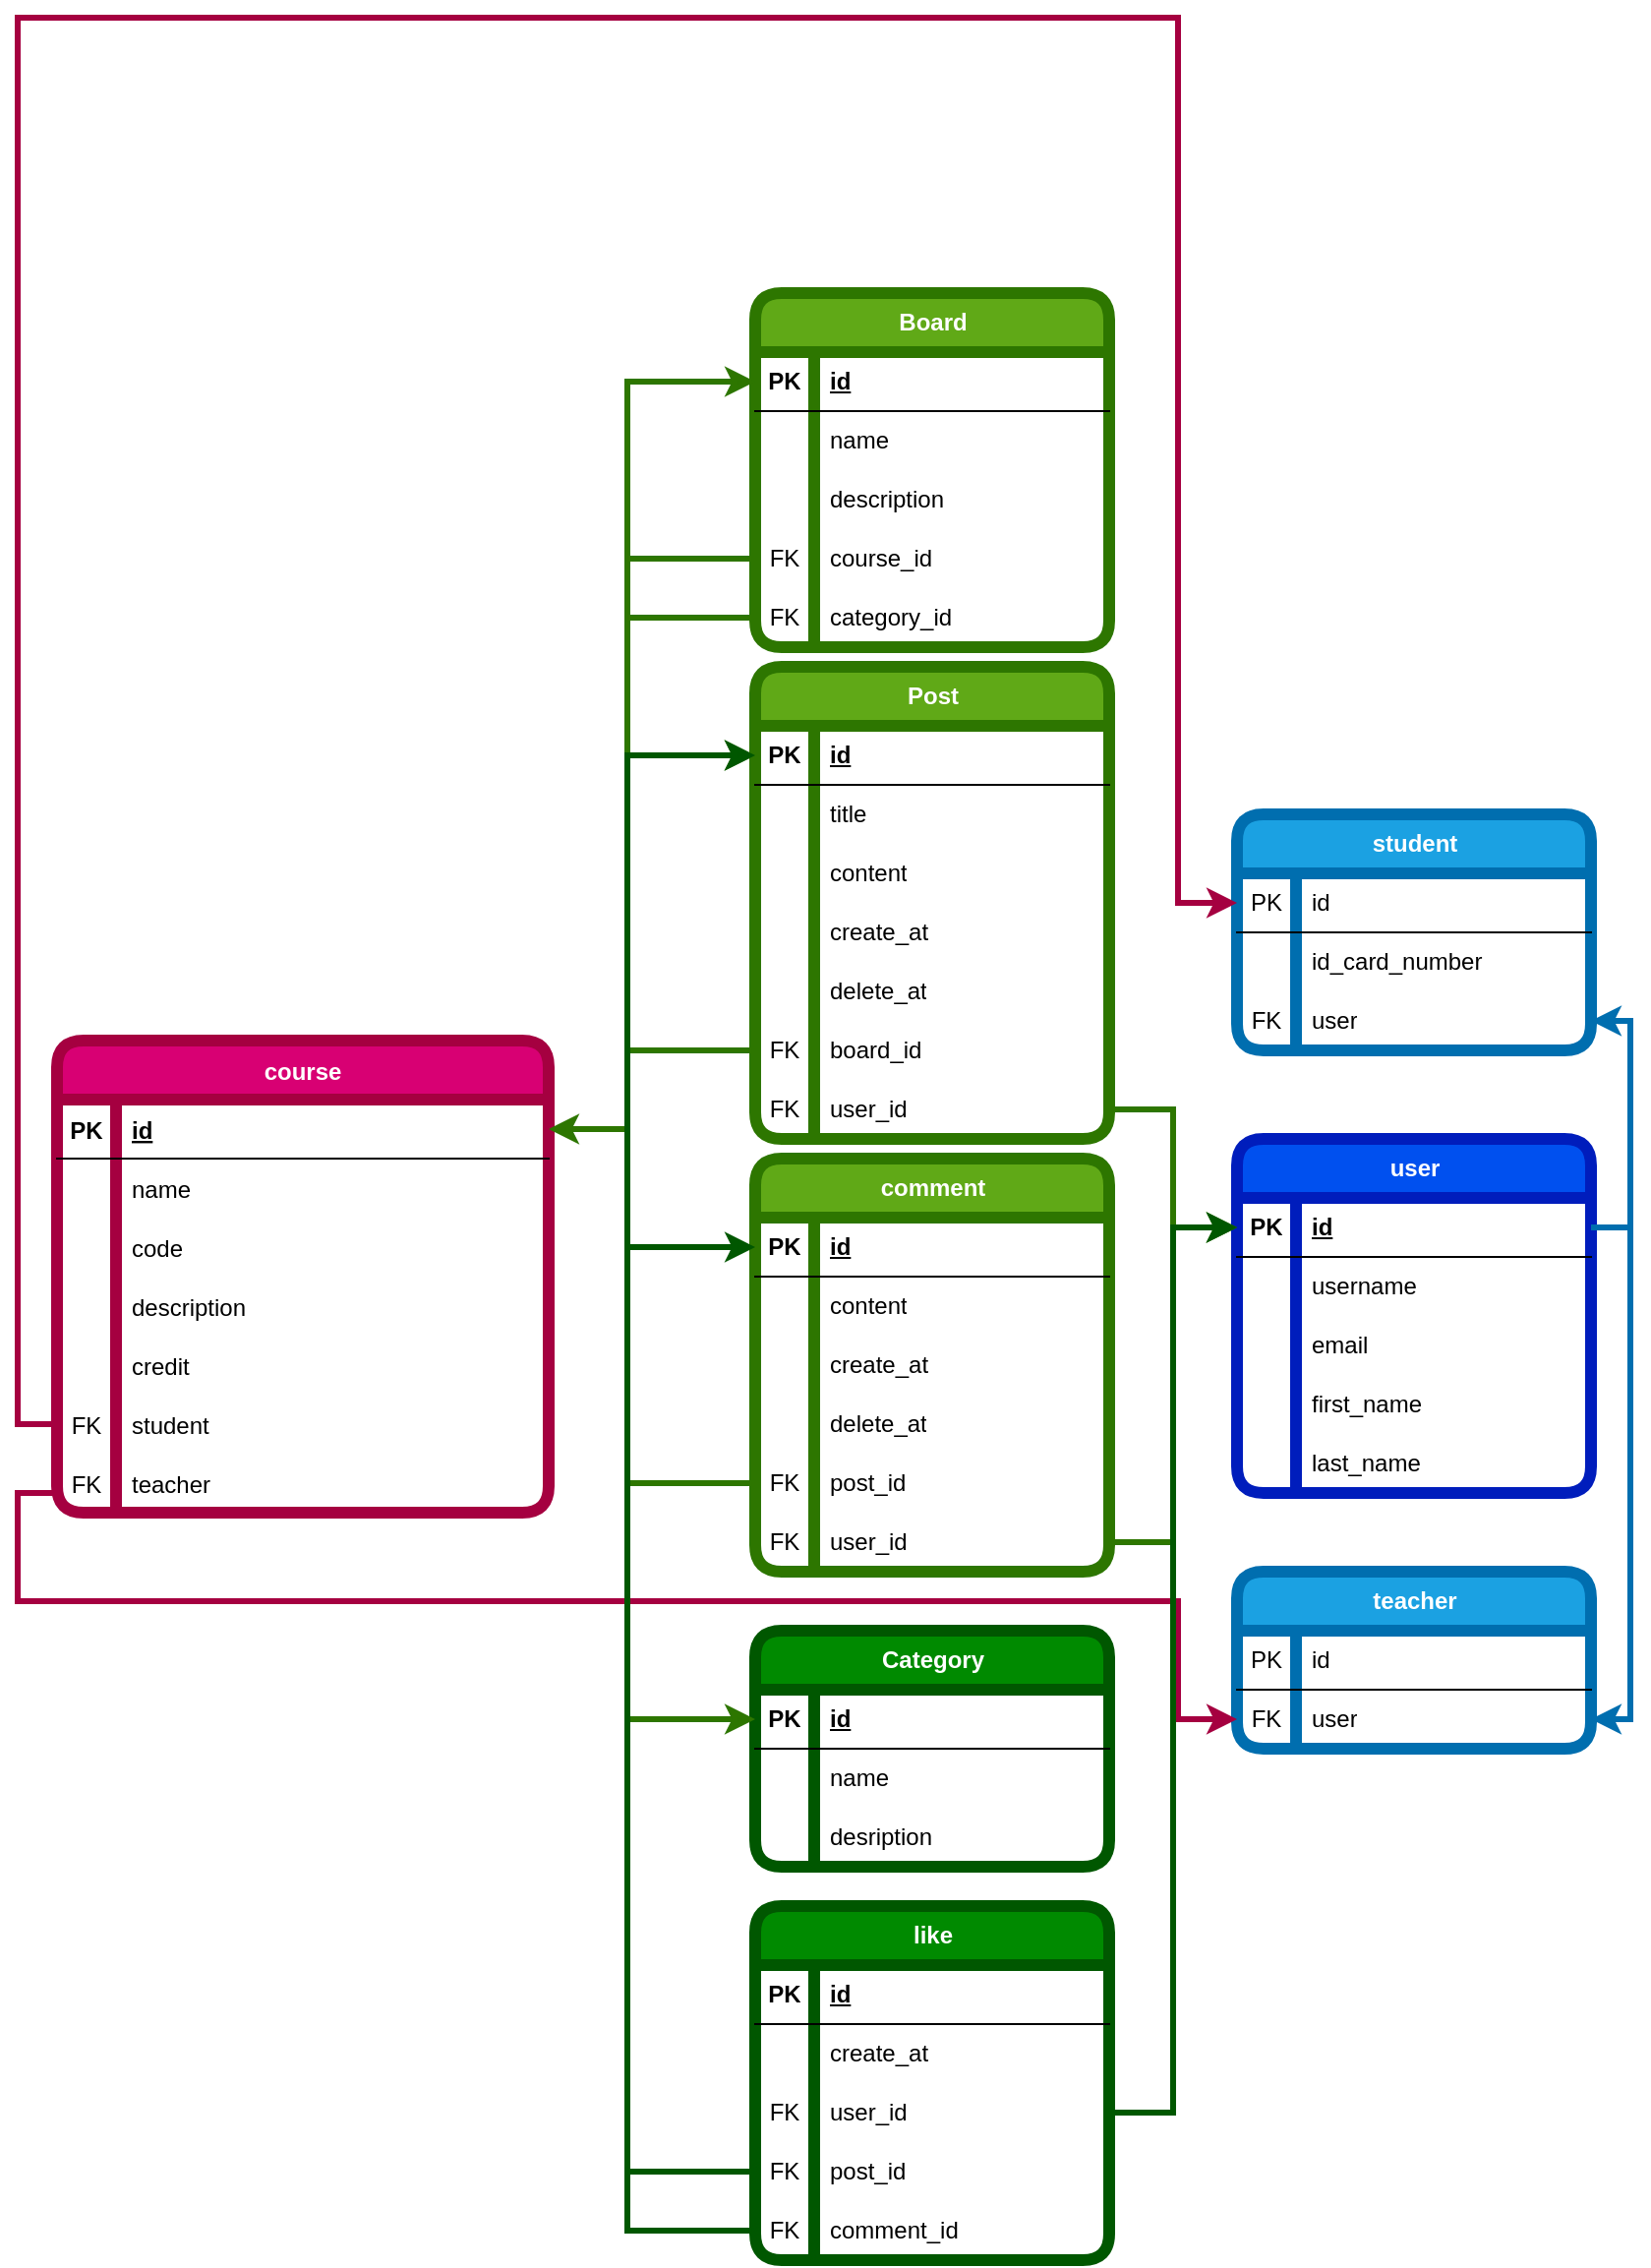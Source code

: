 <mxfile version="24.7.17">
  <diagram id="R2lEEEUBdFMjLlhIrx00" name="Page-1">
    <mxGraphModel dx="1418" dy="764" grid="1" gridSize="10" guides="1" tooltips="1" connect="1" arrows="1" fold="1" page="1" pageScale="1" pageWidth="1440" pageHeight="2560" math="0" shadow="0" extFonts="Permanent Marker^https://fonts.googleapis.com/css?family=Permanent+Marker">
      <root>
        <mxCell id="0" />
        <mxCell id="1" parent="0" />
        <mxCell id="C-vyLk0tnHw3VtMMgP7b-2" value="course" style="shape=table;startSize=30;container=1;collapsible=1;childLayout=tableLayout;fixedRows=1;rowLines=0;fontStyle=1;align=center;resizeLast=1;movable=1;resizable=1;rotatable=1;deletable=1;editable=1;locked=0;connectable=1;fillColor=#d80073;fontColor=#ffffff;strokeColor=#A50040;strokeWidth=6;rounded=1;" parent="1" vertex="1">
          <mxGeometry x="70" y="570" width="250" height="240" as="geometry" />
        </mxCell>
        <mxCell id="C-vyLk0tnHw3VtMMgP7b-3" value="" style="shape=partialRectangle;collapsible=0;dropTarget=0;pointerEvents=0;fillColor=none;points=[[0,0.5],[1,0.5]];portConstraint=eastwest;top=0;left=0;right=0;bottom=1;movable=1;resizable=1;rotatable=1;deletable=1;editable=1;locked=0;connectable=1;" parent="C-vyLk0tnHw3VtMMgP7b-2" vertex="1">
          <mxGeometry y="30" width="250" height="30" as="geometry" />
        </mxCell>
        <mxCell id="C-vyLk0tnHw3VtMMgP7b-4" value="PK" style="shape=partialRectangle;overflow=hidden;connectable=1;fillColor=none;top=0;left=0;bottom=0;right=0;fontStyle=1;movable=1;resizable=1;rotatable=1;deletable=1;editable=1;locked=0;" parent="C-vyLk0tnHw3VtMMgP7b-3" vertex="1">
          <mxGeometry width="30" height="30" as="geometry">
            <mxRectangle width="30" height="30" as="alternateBounds" />
          </mxGeometry>
        </mxCell>
        <mxCell id="C-vyLk0tnHw3VtMMgP7b-5" value="id" style="shape=partialRectangle;overflow=hidden;connectable=1;fillColor=none;top=0;left=0;bottom=0;right=0;align=left;spacingLeft=6;fontStyle=5;movable=1;resizable=1;rotatable=1;deletable=1;editable=1;locked=0;" parent="C-vyLk0tnHw3VtMMgP7b-3" vertex="1">
          <mxGeometry x="30" width="220" height="30" as="geometry">
            <mxRectangle width="220" height="30" as="alternateBounds" />
          </mxGeometry>
        </mxCell>
        <mxCell id="C-vyLk0tnHw3VtMMgP7b-6" value="" style="shape=partialRectangle;collapsible=0;dropTarget=0;pointerEvents=0;fillColor=none;points=[[0,0.5],[1,0.5]];portConstraint=eastwest;top=0;left=0;right=0;bottom=0;movable=1;resizable=1;rotatable=1;deletable=1;editable=1;locked=0;connectable=1;" parent="C-vyLk0tnHw3VtMMgP7b-2" vertex="1">
          <mxGeometry y="60" width="250" height="30" as="geometry" />
        </mxCell>
        <mxCell id="C-vyLk0tnHw3VtMMgP7b-7" value="" style="shape=partialRectangle;overflow=hidden;connectable=1;fillColor=none;top=0;left=0;bottom=0;right=0;movable=1;resizable=1;rotatable=1;deletable=1;editable=1;locked=0;" parent="C-vyLk0tnHw3VtMMgP7b-6" vertex="1">
          <mxGeometry width="30" height="30" as="geometry">
            <mxRectangle width="30" height="30" as="alternateBounds" />
          </mxGeometry>
        </mxCell>
        <mxCell id="C-vyLk0tnHw3VtMMgP7b-8" value="name" style="shape=partialRectangle;overflow=hidden;connectable=1;fillColor=none;top=0;left=0;bottom=0;right=0;align=left;spacingLeft=6;movable=1;resizable=1;rotatable=1;deletable=1;editable=1;locked=0;" parent="C-vyLk0tnHw3VtMMgP7b-6" vertex="1">
          <mxGeometry x="30" width="220" height="30" as="geometry">
            <mxRectangle width="220" height="30" as="alternateBounds" />
          </mxGeometry>
        </mxCell>
        <mxCell id="XabPMKmLrBPPwtLqnY3n-2" style="shape=partialRectangle;collapsible=0;dropTarget=0;pointerEvents=0;fillColor=none;points=[[0,0.5],[1,0.5]];portConstraint=eastwest;top=0;left=0;right=0;bottom=0;movable=1;resizable=1;rotatable=1;deletable=1;editable=1;locked=0;connectable=1;" parent="C-vyLk0tnHw3VtMMgP7b-2" vertex="1">
          <mxGeometry y="90" width="250" height="30" as="geometry" />
        </mxCell>
        <mxCell id="XabPMKmLrBPPwtLqnY3n-3" style="shape=partialRectangle;overflow=hidden;connectable=1;fillColor=none;top=0;left=0;bottom=0;right=0;movable=1;resizable=1;rotatable=1;deletable=1;editable=1;locked=0;" parent="XabPMKmLrBPPwtLqnY3n-2" vertex="1">
          <mxGeometry width="30" height="30" as="geometry">
            <mxRectangle width="30" height="30" as="alternateBounds" />
          </mxGeometry>
        </mxCell>
        <mxCell id="XabPMKmLrBPPwtLqnY3n-4" value="code" style="shape=partialRectangle;overflow=hidden;connectable=1;fillColor=none;top=0;left=0;bottom=0;right=0;align=left;spacingLeft=6;movable=1;resizable=1;rotatable=1;deletable=1;editable=1;locked=0;" parent="XabPMKmLrBPPwtLqnY3n-2" vertex="1">
          <mxGeometry x="30" width="220" height="30" as="geometry">
            <mxRectangle width="220" height="30" as="alternateBounds" />
          </mxGeometry>
        </mxCell>
        <mxCell id="1ror77WjHnAh3wAEYINK-1" style="shape=partialRectangle;collapsible=0;dropTarget=0;pointerEvents=0;fillColor=none;points=[[0,0.5],[1,0.5]];portConstraint=eastwest;top=0;left=0;right=0;bottom=0;movable=1;resizable=1;rotatable=1;deletable=1;editable=1;locked=0;connectable=1;" parent="C-vyLk0tnHw3VtMMgP7b-2" vertex="1">
          <mxGeometry y="120" width="250" height="30" as="geometry" />
        </mxCell>
        <mxCell id="1ror77WjHnAh3wAEYINK-2" style="shape=partialRectangle;overflow=hidden;connectable=1;fillColor=none;top=0;left=0;bottom=0;right=0;movable=1;resizable=1;rotatable=1;deletable=1;editable=1;locked=0;" parent="1ror77WjHnAh3wAEYINK-1" vertex="1">
          <mxGeometry width="30" height="30" as="geometry">
            <mxRectangle width="30" height="30" as="alternateBounds" />
          </mxGeometry>
        </mxCell>
        <mxCell id="1ror77WjHnAh3wAEYINK-3" value="description" style="shape=partialRectangle;overflow=hidden;connectable=1;fillColor=none;top=0;left=0;bottom=0;right=0;align=left;spacingLeft=6;movable=1;resizable=1;rotatable=1;deletable=1;editable=1;locked=0;" parent="1ror77WjHnAh3wAEYINK-1" vertex="1">
          <mxGeometry x="30" width="220" height="30" as="geometry">
            <mxRectangle width="220" height="30" as="alternateBounds" />
          </mxGeometry>
        </mxCell>
        <mxCell id="1ror77WjHnAh3wAEYINK-7" style="shape=partialRectangle;collapsible=0;dropTarget=0;pointerEvents=0;fillColor=none;points=[[0,0.5],[1,0.5]];portConstraint=eastwest;top=0;left=0;right=0;bottom=0;movable=1;resizable=1;rotatable=1;deletable=1;editable=1;locked=0;connectable=1;" parent="C-vyLk0tnHw3VtMMgP7b-2" vertex="1">
          <mxGeometry y="150" width="250" height="30" as="geometry" />
        </mxCell>
        <mxCell id="1ror77WjHnAh3wAEYINK-8" style="shape=partialRectangle;overflow=hidden;connectable=1;fillColor=none;top=0;left=0;bottom=0;right=0;movable=1;resizable=1;rotatable=1;deletable=1;editable=1;locked=0;" parent="1ror77WjHnAh3wAEYINK-7" vertex="1">
          <mxGeometry width="30" height="30" as="geometry">
            <mxRectangle width="30" height="30" as="alternateBounds" />
          </mxGeometry>
        </mxCell>
        <mxCell id="1ror77WjHnAh3wAEYINK-9" value="credit" style="shape=partialRectangle;overflow=hidden;connectable=1;fillColor=none;top=0;left=0;bottom=0;right=0;align=left;spacingLeft=6;movable=1;resizable=1;rotatable=1;deletable=1;editable=1;locked=0;" parent="1ror77WjHnAh3wAEYINK-7" vertex="1">
          <mxGeometry x="30" width="220" height="30" as="geometry">
            <mxRectangle width="220" height="30" as="alternateBounds" />
          </mxGeometry>
        </mxCell>
        <mxCell id="XabPMKmLrBPPwtLqnY3n-5" style="shape=partialRectangle;collapsible=0;dropTarget=0;pointerEvents=0;fillColor=none;points=[[0,0.5],[1,0.5]];portConstraint=eastwest;top=0;left=0;right=0;bottom=0;movable=1;resizable=1;rotatable=1;deletable=1;editable=1;locked=0;connectable=1;" parent="C-vyLk0tnHw3VtMMgP7b-2" vertex="1">
          <mxGeometry y="180" width="250" height="30" as="geometry" />
        </mxCell>
        <mxCell id="XabPMKmLrBPPwtLqnY3n-6" value="FK" style="shape=partialRectangle;overflow=hidden;connectable=1;fillColor=none;top=0;left=0;bottom=0;right=0;movable=1;resizable=1;rotatable=1;deletable=1;editable=1;locked=0;" parent="XabPMKmLrBPPwtLqnY3n-5" vertex="1">
          <mxGeometry width="30" height="30" as="geometry">
            <mxRectangle width="30" height="30" as="alternateBounds" />
          </mxGeometry>
        </mxCell>
        <mxCell id="XabPMKmLrBPPwtLqnY3n-7" value="student" style="shape=partialRectangle;overflow=hidden;connectable=1;fillColor=none;top=0;left=0;bottom=0;right=0;align=left;spacingLeft=6;movable=1;resizable=1;rotatable=1;deletable=1;editable=1;locked=0;" parent="XabPMKmLrBPPwtLqnY3n-5" vertex="1">
          <mxGeometry x="30" width="220" height="30" as="geometry">
            <mxRectangle width="220" height="30" as="alternateBounds" />
          </mxGeometry>
        </mxCell>
        <mxCell id="C-vyLk0tnHw3VtMMgP7b-9" value="" style="shape=partialRectangle;collapsible=0;dropTarget=0;pointerEvents=0;fillColor=none;points=[[0,0.5],[1,0.5]];portConstraint=eastwest;top=0;left=0;right=0;bottom=0;movable=1;resizable=1;rotatable=1;deletable=1;editable=1;locked=0;connectable=1;" parent="C-vyLk0tnHw3VtMMgP7b-2" vertex="1">
          <mxGeometry y="210" width="250" height="30" as="geometry" />
        </mxCell>
        <mxCell id="C-vyLk0tnHw3VtMMgP7b-10" value="FK" style="shape=partialRectangle;overflow=hidden;connectable=1;fillColor=none;top=0;left=0;bottom=0;right=0;movable=1;resizable=1;rotatable=1;deletable=1;editable=1;locked=0;" parent="C-vyLk0tnHw3VtMMgP7b-9" vertex="1">
          <mxGeometry width="30" height="30" as="geometry">
            <mxRectangle width="30" height="30" as="alternateBounds" />
          </mxGeometry>
        </mxCell>
        <mxCell id="C-vyLk0tnHw3VtMMgP7b-11" value="teacher" style="shape=partialRectangle;overflow=hidden;connectable=1;fillColor=none;top=0;left=0;bottom=0;right=0;align=left;spacingLeft=6;movable=1;resizable=1;rotatable=1;deletable=1;editable=1;locked=0;" parent="C-vyLk0tnHw3VtMMgP7b-9" vertex="1">
          <mxGeometry x="30" width="220" height="30" as="geometry">
            <mxRectangle width="220" height="30" as="alternateBounds" />
          </mxGeometry>
        </mxCell>
        <mxCell id="1ror77WjHnAh3wAEYINK-54" value="Post" style="shape=table;startSize=30;container=1;collapsible=1;childLayout=tableLayout;fixedRows=1;rowLines=0;fontStyle=1;align=center;resizeLast=1;html=1;fillColor=#60a917;fontColor=#ffffff;strokeColor=#2D7600;strokeWidth=6;rounded=1;" parent="1" vertex="1">
          <mxGeometry x="425" y="380" width="180" height="240" as="geometry">
            <mxRectangle x="430" y="380" width="70" height="30" as="alternateBounds" />
          </mxGeometry>
        </mxCell>
        <mxCell id="1ror77WjHnAh3wAEYINK-55" value="" style="shape=tableRow;horizontal=0;startSize=0;swimlaneHead=0;swimlaneBody=0;fillColor=none;collapsible=0;dropTarget=0;points=[[0,0.5],[1,0.5]];portConstraint=eastwest;top=0;left=0;right=0;bottom=1;" parent="1ror77WjHnAh3wAEYINK-54" vertex="1">
          <mxGeometry y="30" width="180" height="30" as="geometry" />
        </mxCell>
        <mxCell id="1ror77WjHnAh3wAEYINK-56" value="PK" style="shape=partialRectangle;connectable=0;fillColor=none;top=0;left=0;bottom=0;right=0;fontStyle=1;overflow=hidden;whiteSpace=wrap;html=1;" parent="1ror77WjHnAh3wAEYINK-55" vertex="1">
          <mxGeometry width="30" height="30" as="geometry">
            <mxRectangle width="30" height="30" as="alternateBounds" />
          </mxGeometry>
        </mxCell>
        <mxCell id="1ror77WjHnAh3wAEYINK-57" value="id" style="shape=partialRectangle;connectable=0;fillColor=none;top=0;left=0;bottom=0;right=0;align=left;spacingLeft=6;fontStyle=5;overflow=hidden;whiteSpace=wrap;html=1;" parent="1ror77WjHnAh3wAEYINK-55" vertex="1">
          <mxGeometry x="30" width="150" height="30" as="geometry">
            <mxRectangle width="150" height="30" as="alternateBounds" />
          </mxGeometry>
        </mxCell>
        <mxCell id="1ror77WjHnAh3wAEYINK-61" value="" style="shape=tableRow;horizontal=0;startSize=0;swimlaneHead=0;swimlaneBody=0;fillColor=none;collapsible=0;dropTarget=0;points=[[0,0.5],[1,0.5]];portConstraint=eastwest;top=0;left=0;right=0;bottom=0;" parent="1ror77WjHnAh3wAEYINK-54" vertex="1">
          <mxGeometry y="60" width="180" height="30" as="geometry" />
        </mxCell>
        <mxCell id="1ror77WjHnAh3wAEYINK-62" value="" style="shape=partialRectangle;connectable=0;fillColor=none;top=0;left=0;bottom=0;right=0;editable=1;overflow=hidden;whiteSpace=wrap;html=1;" parent="1ror77WjHnAh3wAEYINK-61" vertex="1">
          <mxGeometry width="30" height="30" as="geometry">
            <mxRectangle width="30" height="30" as="alternateBounds" />
          </mxGeometry>
        </mxCell>
        <mxCell id="1ror77WjHnAh3wAEYINK-63" value="title" style="shape=partialRectangle;connectable=0;fillColor=none;top=0;left=0;bottom=0;right=0;align=left;spacingLeft=6;overflow=hidden;whiteSpace=wrap;html=1;" parent="1ror77WjHnAh3wAEYINK-61" vertex="1">
          <mxGeometry x="30" width="150" height="30" as="geometry">
            <mxRectangle width="150" height="30" as="alternateBounds" />
          </mxGeometry>
        </mxCell>
        <mxCell id="1ror77WjHnAh3wAEYINK-64" value="" style="shape=tableRow;horizontal=0;startSize=0;swimlaneHead=0;swimlaneBody=0;fillColor=none;collapsible=0;dropTarget=0;points=[[0,0.5],[1,0.5]];portConstraint=eastwest;top=0;left=0;right=0;bottom=0;" parent="1ror77WjHnAh3wAEYINK-54" vertex="1">
          <mxGeometry y="90" width="180" height="30" as="geometry" />
        </mxCell>
        <mxCell id="1ror77WjHnAh3wAEYINK-65" value="" style="shape=partialRectangle;connectable=0;fillColor=none;top=0;left=0;bottom=0;right=0;editable=1;overflow=hidden;whiteSpace=wrap;html=1;" parent="1ror77WjHnAh3wAEYINK-64" vertex="1">
          <mxGeometry width="30" height="30" as="geometry">
            <mxRectangle width="30" height="30" as="alternateBounds" />
          </mxGeometry>
        </mxCell>
        <mxCell id="1ror77WjHnAh3wAEYINK-66" value="content" style="shape=partialRectangle;connectable=0;fillColor=none;top=0;left=0;bottom=0;right=0;align=left;spacingLeft=6;overflow=hidden;whiteSpace=wrap;html=1;" parent="1ror77WjHnAh3wAEYINK-64" vertex="1">
          <mxGeometry x="30" width="150" height="30" as="geometry">
            <mxRectangle width="150" height="30" as="alternateBounds" />
          </mxGeometry>
        </mxCell>
        <mxCell id="1ror77WjHnAh3wAEYINK-70" style="shape=tableRow;horizontal=0;startSize=0;swimlaneHead=0;swimlaneBody=0;fillColor=none;collapsible=0;dropTarget=0;points=[[0,0.5],[1,0.5]];portConstraint=eastwest;top=0;left=0;right=0;bottom=0;" parent="1ror77WjHnAh3wAEYINK-54" vertex="1">
          <mxGeometry y="120" width="180" height="30" as="geometry" />
        </mxCell>
        <mxCell id="1ror77WjHnAh3wAEYINK-71" style="shape=partialRectangle;connectable=0;fillColor=none;top=0;left=0;bottom=0;right=0;editable=1;overflow=hidden;whiteSpace=wrap;html=1;" parent="1ror77WjHnAh3wAEYINK-70" vertex="1">
          <mxGeometry width="30" height="30" as="geometry">
            <mxRectangle width="30" height="30" as="alternateBounds" />
          </mxGeometry>
        </mxCell>
        <mxCell id="1ror77WjHnAh3wAEYINK-72" value="create_at" style="shape=partialRectangle;connectable=0;fillColor=none;top=0;left=0;bottom=0;right=0;align=left;spacingLeft=6;overflow=hidden;whiteSpace=wrap;html=1;" parent="1ror77WjHnAh3wAEYINK-70" vertex="1">
          <mxGeometry x="30" width="150" height="30" as="geometry">
            <mxRectangle width="150" height="30" as="alternateBounds" />
          </mxGeometry>
        </mxCell>
        <mxCell id="1ror77WjHnAh3wAEYINK-73" style="shape=tableRow;horizontal=0;startSize=0;swimlaneHead=0;swimlaneBody=0;fillColor=none;collapsible=0;dropTarget=0;points=[[0,0.5],[1,0.5]];portConstraint=eastwest;top=0;left=0;right=0;bottom=0;" parent="1ror77WjHnAh3wAEYINK-54" vertex="1">
          <mxGeometry y="150" width="180" height="30" as="geometry" />
        </mxCell>
        <mxCell id="1ror77WjHnAh3wAEYINK-74" style="shape=partialRectangle;connectable=0;fillColor=none;top=0;left=0;bottom=0;right=0;editable=1;overflow=hidden;whiteSpace=wrap;html=1;" parent="1ror77WjHnAh3wAEYINK-73" vertex="1">
          <mxGeometry width="30" height="30" as="geometry">
            <mxRectangle width="30" height="30" as="alternateBounds" />
          </mxGeometry>
        </mxCell>
        <mxCell id="1ror77WjHnAh3wAEYINK-75" value="delete_at" style="shape=partialRectangle;connectable=0;fillColor=none;top=0;left=0;bottom=0;right=0;align=left;spacingLeft=6;overflow=hidden;whiteSpace=wrap;html=1;" parent="1ror77WjHnAh3wAEYINK-73" vertex="1">
          <mxGeometry x="30" width="150" height="30" as="geometry">
            <mxRectangle width="150" height="30" as="alternateBounds" />
          </mxGeometry>
        </mxCell>
        <mxCell id="ZHYrtgTxJi9ZZIaBH9JI-10" style="shape=tableRow;horizontal=0;startSize=0;swimlaneHead=0;swimlaneBody=0;fillColor=none;collapsible=0;dropTarget=0;points=[[0,0.5],[1,0.5]];portConstraint=eastwest;top=0;left=0;right=0;bottom=0;" parent="1ror77WjHnAh3wAEYINK-54" vertex="1">
          <mxGeometry y="180" width="180" height="30" as="geometry" />
        </mxCell>
        <mxCell id="ZHYrtgTxJi9ZZIaBH9JI-11" value="FK" style="shape=partialRectangle;connectable=0;fillColor=none;top=0;left=0;bottom=0;right=0;editable=1;overflow=hidden;whiteSpace=wrap;html=1;" parent="ZHYrtgTxJi9ZZIaBH9JI-10" vertex="1">
          <mxGeometry width="30" height="30" as="geometry">
            <mxRectangle width="30" height="30" as="alternateBounds" />
          </mxGeometry>
        </mxCell>
        <mxCell id="ZHYrtgTxJi9ZZIaBH9JI-12" value="board_id" style="shape=partialRectangle;connectable=0;fillColor=none;top=0;left=0;bottom=0;right=0;align=left;spacingLeft=6;overflow=hidden;whiteSpace=wrap;html=1;" parent="ZHYrtgTxJi9ZZIaBH9JI-10" vertex="1">
          <mxGeometry x="30" width="150" height="30" as="geometry">
            <mxRectangle width="150" height="30" as="alternateBounds" />
          </mxGeometry>
        </mxCell>
        <mxCell id="1ror77WjHnAh3wAEYINK-58" value="" style="shape=tableRow;horizontal=0;startSize=0;swimlaneHead=0;swimlaneBody=0;fillColor=none;collapsible=0;dropTarget=0;points=[[0,0.5],[1,0.5]];portConstraint=eastwest;top=0;left=0;right=0;bottom=0;" parent="1ror77WjHnAh3wAEYINK-54" vertex="1">
          <mxGeometry y="210" width="180" height="30" as="geometry" />
        </mxCell>
        <mxCell id="1ror77WjHnAh3wAEYINK-59" value="FK" style="shape=partialRectangle;connectable=0;fillColor=none;top=0;left=0;bottom=0;right=0;editable=1;overflow=hidden;whiteSpace=wrap;html=1;" parent="1ror77WjHnAh3wAEYINK-58" vertex="1">
          <mxGeometry width="30" height="30" as="geometry">
            <mxRectangle width="30" height="30" as="alternateBounds" />
          </mxGeometry>
        </mxCell>
        <mxCell id="1ror77WjHnAh3wAEYINK-60" value="user_id" style="shape=partialRectangle;connectable=0;fillColor=none;top=0;left=0;bottom=0;right=0;align=left;spacingLeft=6;overflow=hidden;whiteSpace=wrap;html=1;" parent="1ror77WjHnAh3wAEYINK-58" vertex="1">
          <mxGeometry x="30" width="150" height="30" as="geometry">
            <mxRectangle width="150" height="30" as="alternateBounds" />
          </mxGeometry>
        </mxCell>
        <mxCell id="1ror77WjHnAh3wAEYINK-108" value="comment" style="shape=table;startSize=30;container=1;collapsible=1;childLayout=tableLayout;fixedRows=1;rowLines=0;fontStyle=1;align=center;resizeLast=1;html=1;fillColor=#60a917;fontColor=#ffffff;strokeColor=#2D7600;strokeWidth=6;rounded=1;" parent="1" vertex="1">
          <mxGeometry x="425" y="630" width="180" height="210" as="geometry" />
        </mxCell>
        <mxCell id="1ror77WjHnAh3wAEYINK-109" value="" style="shape=tableRow;horizontal=0;startSize=0;swimlaneHead=0;swimlaneBody=0;fillColor=none;collapsible=0;dropTarget=0;points=[[0,0.5],[1,0.5]];portConstraint=eastwest;top=0;left=0;right=0;bottom=1;" parent="1ror77WjHnAh3wAEYINK-108" vertex="1">
          <mxGeometry y="30" width="180" height="30" as="geometry" />
        </mxCell>
        <mxCell id="1ror77WjHnAh3wAEYINK-110" value="PK" style="shape=partialRectangle;connectable=0;fillColor=none;top=0;left=0;bottom=0;right=0;fontStyle=1;overflow=hidden;whiteSpace=wrap;html=1;" parent="1ror77WjHnAh3wAEYINK-109" vertex="1">
          <mxGeometry width="30" height="30" as="geometry">
            <mxRectangle width="30" height="30" as="alternateBounds" />
          </mxGeometry>
        </mxCell>
        <mxCell id="1ror77WjHnAh3wAEYINK-111" value="id" style="shape=partialRectangle;connectable=0;fillColor=none;top=0;left=0;bottom=0;right=0;align=left;spacingLeft=6;fontStyle=5;overflow=hidden;whiteSpace=wrap;html=1;" parent="1ror77WjHnAh3wAEYINK-109" vertex="1">
          <mxGeometry x="30" width="150" height="30" as="geometry">
            <mxRectangle width="150" height="30" as="alternateBounds" />
          </mxGeometry>
        </mxCell>
        <mxCell id="1ror77WjHnAh3wAEYINK-115" value="" style="shape=tableRow;horizontal=0;startSize=0;swimlaneHead=0;swimlaneBody=0;fillColor=none;collapsible=0;dropTarget=0;points=[[0,0.5],[1,0.5]];portConstraint=eastwest;top=0;left=0;right=0;bottom=0;" parent="1ror77WjHnAh3wAEYINK-108" vertex="1">
          <mxGeometry y="60" width="180" height="30" as="geometry" />
        </mxCell>
        <mxCell id="1ror77WjHnAh3wAEYINK-116" value="" style="shape=partialRectangle;connectable=0;fillColor=none;top=0;left=0;bottom=0;right=0;editable=1;overflow=hidden;whiteSpace=wrap;html=1;" parent="1ror77WjHnAh3wAEYINK-115" vertex="1">
          <mxGeometry width="30" height="30" as="geometry">
            <mxRectangle width="30" height="30" as="alternateBounds" />
          </mxGeometry>
        </mxCell>
        <mxCell id="1ror77WjHnAh3wAEYINK-117" value="content" style="shape=partialRectangle;connectable=0;fillColor=none;top=0;left=0;bottom=0;right=0;align=left;spacingLeft=6;overflow=hidden;whiteSpace=wrap;html=1;" parent="1ror77WjHnAh3wAEYINK-115" vertex="1">
          <mxGeometry x="30" width="150" height="30" as="geometry">
            <mxRectangle width="150" height="30" as="alternateBounds" />
          </mxGeometry>
        </mxCell>
        <mxCell id="1ror77WjHnAh3wAEYINK-121" style="shape=tableRow;horizontal=0;startSize=0;swimlaneHead=0;swimlaneBody=0;fillColor=none;collapsible=0;dropTarget=0;points=[[0,0.5],[1,0.5]];portConstraint=eastwest;top=0;left=0;right=0;bottom=0;" parent="1ror77WjHnAh3wAEYINK-108" vertex="1">
          <mxGeometry y="90" width="180" height="30" as="geometry" />
        </mxCell>
        <mxCell id="1ror77WjHnAh3wAEYINK-122" style="shape=partialRectangle;connectable=0;fillColor=none;top=0;left=0;bottom=0;right=0;editable=1;overflow=hidden;whiteSpace=wrap;html=1;" parent="1ror77WjHnAh3wAEYINK-121" vertex="1">
          <mxGeometry width="30" height="30" as="geometry">
            <mxRectangle width="30" height="30" as="alternateBounds" />
          </mxGeometry>
        </mxCell>
        <mxCell id="1ror77WjHnAh3wAEYINK-123" value="create_at" style="shape=partialRectangle;connectable=0;fillColor=none;top=0;left=0;bottom=0;right=0;align=left;spacingLeft=6;overflow=hidden;whiteSpace=wrap;html=1;" parent="1ror77WjHnAh3wAEYINK-121" vertex="1">
          <mxGeometry x="30" width="150" height="30" as="geometry">
            <mxRectangle width="150" height="30" as="alternateBounds" />
          </mxGeometry>
        </mxCell>
        <mxCell id="XabPMKmLrBPPwtLqnY3n-77" style="shape=tableRow;horizontal=0;startSize=0;swimlaneHead=0;swimlaneBody=0;fillColor=none;collapsible=0;dropTarget=0;points=[[0,0.5],[1,0.5]];portConstraint=eastwest;top=0;left=0;right=0;bottom=0;" parent="1ror77WjHnAh3wAEYINK-108" vertex="1">
          <mxGeometry y="120" width="180" height="30" as="geometry" />
        </mxCell>
        <mxCell id="XabPMKmLrBPPwtLqnY3n-78" style="shape=partialRectangle;connectable=0;fillColor=none;top=0;left=0;bottom=0;right=0;editable=1;overflow=hidden;whiteSpace=wrap;html=1;" parent="XabPMKmLrBPPwtLqnY3n-77" vertex="1">
          <mxGeometry width="30" height="30" as="geometry">
            <mxRectangle width="30" height="30" as="alternateBounds" />
          </mxGeometry>
        </mxCell>
        <mxCell id="XabPMKmLrBPPwtLqnY3n-79" value="delete_at" style="shape=partialRectangle;connectable=0;fillColor=none;top=0;left=0;bottom=0;right=0;align=left;spacingLeft=6;overflow=hidden;whiteSpace=wrap;html=1;" parent="XabPMKmLrBPPwtLqnY3n-77" vertex="1">
          <mxGeometry x="30" width="150" height="30" as="geometry">
            <mxRectangle width="150" height="30" as="alternateBounds" />
          </mxGeometry>
        </mxCell>
        <mxCell id="1ror77WjHnAh3wAEYINK-112" value="" style="shape=tableRow;horizontal=0;startSize=0;swimlaneHead=0;swimlaneBody=0;fillColor=none;collapsible=0;dropTarget=0;points=[[0,0.5],[1,0.5]];portConstraint=eastwest;top=0;left=0;right=0;bottom=0;" parent="1ror77WjHnAh3wAEYINK-108" vertex="1">
          <mxGeometry y="150" width="180" height="30" as="geometry" />
        </mxCell>
        <mxCell id="1ror77WjHnAh3wAEYINK-113" value="FK" style="shape=partialRectangle;connectable=0;fillColor=none;top=0;left=0;bottom=0;right=0;editable=1;overflow=hidden;whiteSpace=wrap;html=1;" parent="1ror77WjHnAh3wAEYINK-112" vertex="1">
          <mxGeometry width="30" height="30" as="geometry">
            <mxRectangle width="30" height="30" as="alternateBounds" />
          </mxGeometry>
        </mxCell>
        <mxCell id="1ror77WjHnAh3wAEYINK-114" value="post_id" style="shape=partialRectangle;connectable=0;fillColor=none;top=0;left=0;bottom=0;right=0;align=left;spacingLeft=6;overflow=hidden;whiteSpace=wrap;html=1;" parent="1ror77WjHnAh3wAEYINK-112" vertex="1">
          <mxGeometry x="30" width="150" height="30" as="geometry">
            <mxRectangle width="150" height="30" as="alternateBounds" />
          </mxGeometry>
        </mxCell>
        <mxCell id="1ror77WjHnAh3wAEYINK-118" value="" style="shape=tableRow;horizontal=0;startSize=0;swimlaneHead=0;swimlaneBody=0;fillColor=none;collapsible=0;dropTarget=0;points=[[0,0.5],[1,0.5]];portConstraint=eastwest;top=0;left=0;right=0;bottom=0;" parent="1ror77WjHnAh3wAEYINK-108" vertex="1">
          <mxGeometry y="180" width="180" height="30" as="geometry" />
        </mxCell>
        <mxCell id="1ror77WjHnAh3wAEYINK-119" value="FK" style="shape=partialRectangle;connectable=0;fillColor=none;top=0;left=0;bottom=0;right=0;editable=1;overflow=hidden;whiteSpace=wrap;html=1;" parent="1ror77WjHnAh3wAEYINK-118" vertex="1">
          <mxGeometry width="30" height="30" as="geometry">
            <mxRectangle width="30" height="30" as="alternateBounds" />
          </mxGeometry>
        </mxCell>
        <mxCell id="1ror77WjHnAh3wAEYINK-120" value="user_id" style="shape=partialRectangle;connectable=0;fillColor=none;top=0;left=0;bottom=0;right=0;align=left;spacingLeft=6;overflow=hidden;whiteSpace=wrap;html=1;" parent="1ror77WjHnAh3wAEYINK-118" vertex="1">
          <mxGeometry x="30" width="150" height="30" as="geometry">
            <mxRectangle width="150" height="30" as="alternateBounds" />
          </mxGeometry>
        </mxCell>
        <mxCell id="1ror77WjHnAh3wAEYINK-131" value="user" style="shape=table;startSize=30;container=1;collapsible=1;childLayout=tableLayout;fixedRows=1;rowLines=0;fontStyle=1;align=center;resizeLast=1;html=1;fillColor=#0050ef;fontColor=#ffffff;strokeColor=#001DBC;strokeWidth=6;rounded=1;" parent="1" vertex="1">
          <mxGeometry x="670" y="620" width="180" height="180" as="geometry" />
        </mxCell>
        <mxCell id="1ror77WjHnAh3wAEYINK-132" value="" style="shape=tableRow;horizontal=0;startSize=0;swimlaneHead=0;swimlaneBody=0;fillColor=none;collapsible=0;dropTarget=0;points=[[0,0.5],[1,0.5]];portConstraint=eastwest;top=0;left=0;right=0;bottom=1;" parent="1ror77WjHnAh3wAEYINK-131" vertex="1">
          <mxGeometry y="30" width="180" height="30" as="geometry" />
        </mxCell>
        <mxCell id="1ror77WjHnAh3wAEYINK-133" value="PK" style="shape=partialRectangle;connectable=0;fillColor=none;top=0;left=0;bottom=0;right=0;fontStyle=1;overflow=hidden;whiteSpace=wrap;html=1;" parent="1ror77WjHnAh3wAEYINK-132" vertex="1">
          <mxGeometry width="30" height="30" as="geometry">
            <mxRectangle width="30" height="30" as="alternateBounds" />
          </mxGeometry>
        </mxCell>
        <mxCell id="1ror77WjHnAh3wAEYINK-134" value="id" style="shape=partialRectangle;connectable=0;fillColor=none;top=0;left=0;bottom=0;right=0;align=left;spacingLeft=6;fontStyle=5;overflow=hidden;whiteSpace=wrap;html=1;" parent="1ror77WjHnAh3wAEYINK-132" vertex="1">
          <mxGeometry x="30" width="150" height="30" as="geometry">
            <mxRectangle width="150" height="30" as="alternateBounds" />
          </mxGeometry>
        </mxCell>
        <mxCell id="1ror77WjHnAh3wAEYINK-135" value="" style="shape=tableRow;horizontal=0;startSize=0;swimlaneHead=0;swimlaneBody=0;fillColor=none;collapsible=0;dropTarget=0;points=[[0,0.5],[1,0.5]];portConstraint=eastwest;top=0;left=0;right=0;bottom=0;" parent="1ror77WjHnAh3wAEYINK-131" vertex="1">
          <mxGeometry y="60" width="180" height="30" as="geometry" />
        </mxCell>
        <mxCell id="1ror77WjHnAh3wAEYINK-136" value="" style="shape=partialRectangle;connectable=0;fillColor=none;top=0;left=0;bottom=0;right=0;editable=1;overflow=hidden;whiteSpace=wrap;html=1;" parent="1ror77WjHnAh3wAEYINK-135" vertex="1">
          <mxGeometry width="30" height="30" as="geometry">
            <mxRectangle width="30" height="30" as="alternateBounds" />
          </mxGeometry>
        </mxCell>
        <mxCell id="1ror77WjHnAh3wAEYINK-137" value="username" style="shape=partialRectangle;connectable=0;fillColor=none;top=0;left=0;bottom=0;right=0;align=left;spacingLeft=6;overflow=hidden;whiteSpace=wrap;html=1;" parent="1ror77WjHnAh3wAEYINK-135" vertex="1">
          <mxGeometry x="30" width="150" height="30" as="geometry">
            <mxRectangle width="150" height="30" as="alternateBounds" />
          </mxGeometry>
        </mxCell>
        <mxCell id="1ror77WjHnAh3wAEYINK-138" value="" style="shape=tableRow;horizontal=0;startSize=0;swimlaneHead=0;swimlaneBody=0;fillColor=none;collapsible=0;dropTarget=0;points=[[0,0.5],[1,0.5]];portConstraint=eastwest;top=0;left=0;right=0;bottom=0;" parent="1ror77WjHnAh3wAEYINK-131" vertex="1">
          <mxGeometry y="90" width="180" height="30" as="geometry" />
        </mxCell>
        <mxCell id="1ror77WjHnAh3wAEYINK-139" value="" style="shape=partialRectangle;connectable=0;fillColor=none;top=0;left=0;bottom=0;right=0;editable=1;overflow=hidden;whiteSpace=wrap;html=1;" parent="1ror77WjHnAh3wAEYINK-138" vertex="1">
          <mxGeometry width="30" height="30" as="geometry">
            <mxRectangle width="30" height="30" as="alternateBounds" />
          </mxGeometry>
        </mxCell>
        <mxCell id="1ror77WjHnAh3wAEYINK-140" value="email" style="shape=partialRectangle;connectable=0;fillColor=none;top=0;left=0;bottom=0;right=0;align=left;spacingLeft=6;overflow=hidden;whiteSpace=wrap;html=1;" parent="1ror77WjHnAh3wAEYINK-138" vertex="1">
          <mxGeometry x="30" width="150" height="30" as="geometry">
            <mxRectangle width="150" height="30" as="alternateBounds" />
          </mxGeometry>
        </mxCell>
        <mxCell id="1ror77WjHnAh3wAEYINK-141" value="" style="shape=tableRow;horizontal=0;startSize=0;swimlaneHead=0;swimlaneBody=0;fillColor=none;collapsible=0;dropTarget=0;points=[[0,0.5],[1,0.5]];portConstraint=eastwest;top=0;left=0;right=0;bottom=0;" parent="1ror77WjHnAh3wAEYINK-131" vertex="1">
          <mxGeometry y="120" width="180" height="30" as="geometry" />
        </mxCell>
        <mxCell id="1ror77WjHnAh3wAEYINK-142" value="" style="shape=partialRectangle;connectable=0;fillColor=none;top=0;left=0;bottom=0;right=0;editable=1;overflow=hidden;whiteSpace=wrap;html=1;" parent="1ror77WjHnAh3wAEYINK-141" vertex="1">
          <mxGeometry width="30" height="30" as="geometry">
            <mxRectangle width="30" height="30" as="alternateBounds" />
          </mxGeometry>
        </mxCell>
        <mxCell id="1ror77WjHnAh3wAEYINK-143" value="first_name" style="shape=partialRectangle;connectable=0;fillColor=none;top=0;left=0;bottom=0;right=0;align=left;spacingLeft=6;overflow=hidden;whiteSpace=wrap;html=1;" parent="1ror77WjHnAh3wAEYINK-141" vertex="1">
          <mxGeometry x="30" width="150" height="30" as="geometry">
            <mxRectangle width="150" height="30" as="alternateBounds" />
          </mxGeometry>
        </mxCell>
        <mxCell id="1ror77WjHnAh3wAEYINK-147" style="shape=tableRow;horizontal=0;startSize=0;swimlaneHead=0;swimlaneBody=0;fillColor=none;collapsible=0;dropTarget=0;points=[[0,0.5],[1,0.5]];portConstraint=eastwest;top=0;left=0;right=0;bottom=0;" parent="1ror77WjHnAh3wAEYINK-131" vertex="1">
          <mxGeometry y="150" width="180" height="30" as="geometry" />
        </mxCell>
        <mxCell id="1ror77WjHnAh3wAEYINK-148" style="shape=partialRectangle;connectable=0;fillColor=none;top=0;left=0;bottom=0;right=0;editable=1;overflow=hidden;whiteSpace=wrap;html=1;" parent="1ror77WjHnAh3wAEYINK-147" vertex="1">
          <mxGeometry width="30" height="30" as="geometry">
            <mxRectangle width="30" height="30" as="alternateBounds" />
          </mxGeometry>
        </mxCell>
        <mxCell id="1ror77WjHnAh3wAEYINK-149" value="last_name" style="shape=partialRectangle;connectable=0;fillColor=none;top=0;left=0;bottom=0;right=0;align=left;spacingLeft=6;overflow=hidden;whiteSpace=wrap;html=1;" parent="1ror77WjHnAh3wAEYINK-147" vertex="1">
          <mxGeometry x="30" width="150" height="30" as="geometry">
            <mxRectangle width="150" height="30" as="alternateBounds" />
          </mxGeometry>
        </mxCell>
        <mxCell id="1ror77WjHnAh3wAEYINK-152" value="student" style="shape=table;startSize=30;container=1;collapsible=1;childLayout=tableLayout;fixedRows=1;rowLines=0;fontStyle=1;align=center;resizeLast=1;html=1;fillColor=#1ba1e2;fontColor=#ffffff;strokeColor=#006EAF;strokeWidth=6;rounded=1;" parent="1" vertex="1">
          <mxGeometry x="670" y="455" width="180" height="120" as="geometry" />
        </mxCell>
        <mxCell id="XabPMKmLrBPPwtLqnY3n-16" style="shape=tableRow;horizontal=0;startSize=0;swimlaneHead=0;swimlaneBody=0;fillColor=none;collapsible=0;dropTarget=0;points=[[0,0.5],[1,0.5]];portConstraint=eastwest;top=0;left=0;right=0;bottom=0;" parent="1ror77WjHnAh3wAEYINK-152" vertex="1">
          <mxGeometry y="30" width="180" height="30" as="geometry" />
        </mxCell>
        <mxCell id="XabPMKmLrBPPwtLqnY3n-17" value="PK" style="shape=partialRectangle;connectable=0;fillColor=none;top=0;left=0;bottom=1;right=0;editable=1;overflow=hidden;whiteSpace=wrap;html=1;" parent="XabPMKmLrBPPwtLqnY3n-16" vertex="1">
          <mxGeometry width="30" height="30" as="geometry">
            <mxRectangle width="30" height="30" as="alternateBounds" />
          </mxGeometry>
        </mxCell>
        <mxCell id="XabPMKmLrBPPwtLqnY3n-18" value="id" style="shape=partialRectangle;connectable=0;fillColor=none;top=0;left=0;bottom=1;right=0;align=left;spacingLeft=6;overflow=hidden;whiteSpace=wrap;html=1;" parent="XabPMKmLrBPPwtLqnY3n-16" vertex="1">
          <mxGeometry x="30" width="150" height="30" as="geometry">
            <mxRectangle width="150" height="30" as="alternateBounds" />
          </mxGeometry>
        </mxCell>
        <mxCell id="1ror77WjHnAh3wAEYINK-159" value="" style="shape=tableRow;horizontal=0;startSize=0;swimlaneHead=0;swimlaneBody=0;fillColor=none;collapsible=0;dropTarget=0;points=[[0,0.5],[1,0.5]];portConstraint=eastwest;top=0;left=0;right=0;bottom=0;" parent="1ror77WjHnAh3wAEYINK-152" vertex="1">
          <mxGeometry y="60" width="180" height="30" as="geometry" />
        </mxCell>
        <mxCell id="1ror77WjHnAh3wAEYINK-160" value="" style="shape=partialRectangle;connectable=0;fillColor=none;top=0;left=0;bottom=0;right=0;editable=1;overflow=hidden;whiteSpace=wrap;html=1;" parent="1ror77WjHnAh3wAEYINK-159" vertex="1">
          <mxGeometry width="30" height="30" as="geometry">
            <mxRectangle width="30" height="30" as="alternateBounds" />
          </mxGeometry>
        </mxCell>
        <mxCell id="1ror77WjHnAh3wAEYINK-161" value="id_card_number" style="shape=partialRectangle;connectable=0;fillColor=none;top=0;left=0;bottom=0;right=0;align=left;spacingLeft=6;overflow=hidden;whiteSpace=wrap;html=1;" parent="1ror77WjHnAh3wAEYINK-159" vertex="1">
          <mxGeometry x="30" width="150" height="30" as="geometry">
            <mxRectangle width="150" height="30" as="alternateBounds" />
          </mxGeometry>
        </mxCell>
        <mxCell id="1ror77WjHnAh3wAEYINK-156" value="" style="shape=tableRow;horizontal=0;startSize=0;swimlaneHead=0;swimlaneBody=0;fillColor=none;collapsible=0;dropTarget=0;points=[[0,0.5],[1,0.5]];portConstraint=eastwest;top=0;left=0;right=0;bottom=0;" parent="1ror77WjHnAh3wAEYINK-152" vertex="1">
          <mxGeometry y="90" width="180" height="30" as="geometry" />
        </mxCell>
        <mxCell id="1ror77WjHnAh3wAEYINK-157" value="FK" style="shape=partialRectangle;connectable=0;fillColor=none;top=0;left=0;bottom=0;right=0;editable=1;overflow=hidden;whiteSpace=wrap;html=1;" parent="1ror77WjHnAh3wAEYINK-156" vertex="1">
          <mxGeometry width="30" height="30" as="geometry">
            <mxRectangle width="30" height="30" as="alternateBounds" />
          </mxGeometry>
        </mxCell>
        <mxCell id="1ror77WjHnAh3wAEYINK-158" value="user" style="shape=partialRectangle;connectable=0;fillColor=none;top=0;left=0;bottom=0;right=0;align=left;spacingLeft=6;overflow=hidden;whiteSpace=wrap;html=1;" parent="1ror77WjHnAh3wAEYINK-156" vertex="1">
          <mxGeometry x="30" width="150" height="30" as="geometry">
            <mxRectangle width="150" height="30" as="alternateBounds" />
          </mxGeometry>
        </mxCell>
        <mxCell id="1ror77WjHnAh3wAEYINK-186" value="teacher" style="shape=table;startSize=30;container=1;collapsible=1;childLayout=tableLayout;fixedRows=1;rowLines=0;fontStyle=1;align=center;resizeLast=1;html=1;fillColor=#1ba1e2;fontColor=#ffffff;strokeColor=#006EAF;strokeWidth=6;rounded=1;" parent="1" vertex="1">
          <mxGeometry x="670" y="840" width="180" height="90" as="geometry" />
        </mxCell>
        <mxCell id="XabPMKmLrBPPwtLqnY3n-13" style="shape=tableRow;horizontal=0;startSize=0;swimlaneHead=0;swimlaneBody=0;fillColor=none;collapsible=0;dropTarget=0;points=[[0,0.5],[1,0.5]];portConstraint=eastwest;top=0;left=0;right=0;bottom=0;" parent="1ror77WjHnAh3wAEYINK-186" vertex="1">
          <mxGeometry y="30" width="180" height="30" as="geometry" />
        </mxCell>
        <mxCell id="XabPMKmLrBPPwtLqnY3n-14" value="PK" style="shape=partialRectangle;connectable=0;fillColor=none;top=0;left=0;bottom=1;right=0;editable=1;overflow=hidden;whiteSpace=wrap;html=1;" parent="XabPMKmLrBPPwtLqnY3n-13" vertex="1">
          <mxGeometry width="30" height="30" as="geometry">
            <mxRectangle width="30" height="30" as="alternateBounds" />
          </mxGeometry>
        </mxCell>
        <mxCell id="XabPMKmLrBPPwtLqnY3n-15" value="id" style="shape=partialRectangle;connectable=0;fillColor=none;top=0;left=0;bottom=1;right=0;align=left;spacingLeft=6;overflow=hidden;whiteSpace=wrap;html=1;" parent="XabPMKmLrBPPwtLqnY3n-13" vertex="1">
          <mxGeometry x="30" width="150" height="30" as="geometry">
            <mxRectangle width="150" height="30" as="alternateBounds" />
          </mxGeometry>
        </mxCell>
        <mxCell id="1ror77WjHnAh3wAEYINK-190" value="" style="shape=tableRow;horizontal=0;startSize=0;swimlaneHead=0;swimlaneBody=0;fillColor=none;collapsible=0;dropTarget=0;points=[[0,0.5],[1,0.5]];portConstraint=eastwest;top=0;left=0;right=0;bottom=0;" parent="1ror77WjHnAh3wAEYINK-186" vertex="1">
          <mxGeometry y="60" width="180" height="30" as="geometry" />
        </mxCell>
        <mxCell id="1ror77WjHnAh3wAEYINK-191" value="FK" style="shape=partialRectangle;connectable=0;fillColor=none;top=0;left=0;bottom=0;right=0;editable=1;overflow=hidden;whiteSpace=wrap;html=1;" parent="1ror77WjHnAh3wAEYINK-190" vertex="1">
          <mxGeometry width="30" height="30" as="geometry">
            <mxRectangle width="30" height="30" as="alternateBounds" />
          </mxGeometry>
        </mxCell>
        <mxCell id="1ror77WjHnAh3wAEYINK-192" value="user" style="shape=partialRectangle;connectable=0;fillColor=none;top=0;left=0;bottom=0;right=0;align=left;spacingLeft=6;overflow=hidden;whiteSpace=wrap;html=1;" parent="1ror77WjHnAh3wAEYINK-190" vertex="1">
          <mxGeometry x="30" width="150" height="30" as="geometry">
            <mxRectangle width="150" height="30" as="alternateBounds" />
          </mxGeometry>
        </mxCell>
        <mxCell id="ZHYrtgTxJi9ZZIaBH9JI-4" style="shape=tableRow;horizontal=0;startSize=0;swimlaneHead=0;swimlaneBody=0;fillColor=none;collapsible=0;dropTarget=0;points=[[0,0.5],[1,0.5]];portConstraint=eastwest;top=0;left=0;right=0;bottom=0;" parent="1" vertex="1">
          <mxGeometry x="430" y="590" width="180" height="30" as="geometry" />
        </mxCell>
        <mxCell id="ZHYrtgTxJi9ZZIaBH9JI-5" style="shape=partialRectangle;connectable=0;fillColor=none;top=0;left=0;bottom=0;right=0;editable=1;overflow=hidden;whiteSpace=wrap;html=1;" parent="ZHYrtgTxJi9ZZIaBH9JI-4" vertex="1">
          <mxGeometry width="30" height="30" as="geometry">
            <mxRectangle width="30" height="30" as="alternateBounds" />
          </mxGeometry>
        </mxCell>
        <mxCell id="ZHYrtgTxJi9ZZIaBH9JI-13" style="edgeStyle=orthogonalEdgeStyle;rounded=0;orthogonalLoop=1;jettySize=auto;html=1;exitX=0;exitY=0.5;exitDx=0;exitDy=0;entryX=0;entryY=0.5;entryDx=0;entryDy=0;fontFamily=Helvetica;fontSize=12;fontColor=default;fontStyle=1;fillColor=#60a917;strokeColor=#2D7600;strokeWidth=3;" parent="1" source="1ror77WjHnAh3wAEYINK-112" target="1ror77WjHnAh3wAEYINK-55" edge="1">
          <mxGeometry relative="1" as="geometry">
            <Array as="points">
              <mxPoint x="360" y="795" />
              <mxPoint x="360" y="425" />
            </Array>
          </mxGeometry>
        </mxCell>
        <mxCell id="ZHYrtgTxJi9ZZIaBH9JI-37" style="edgeStyle=orthogonalEdgeStyle;rounded=0;orthogonalLoop=1;jettySize=auto;html=1;exitX=1;exitY=0.5;exitDx=0;exitDy=0;entryX=1;entryY=0.5;entryDx=0;entryDy=0;fontFamily=Helvetica;fontSize=12;fontColor=default;fontStyle=1;fillColor=#1ba1e2;strokeColor=#006EAF;strokeWidth=3;" parent="1" source="1ror77WjHnAh3wAEYINK-132" target="1ror77WjHnAh3wAEYINK-156" edge="1">
          <mxGeometry relative="1" as="geometry" />
        </mxCell>
        <mxCell id="ZHYrtgTxJi9ZZIaBH9JI-38" style="edgeStyle=orthogonalEdgeStyle;rounded=0;orthogonalLoop=1;jettySize=auto;html=1;exitX=1;exitY=0.5;exitDx=0;exitDy=0;entryX=1;entryY=0.5;entryDx=0;entryDy=0;fontFamily=Helvetica;fontSize=12;fontColor=default;fontStyle=1;strokeWidth=3;fillColor=#1ba1e2;strokeColor=#006EAF;" parent="1" source="1ror77WjHnAh3wAEYINK-132" target="1ror77WjHnAh3wAEYINK-190" edge="1">
          <mxGeometry relative="1" as="geometry" />
        </mxCell>
        <mxCell id="XabPMKmLrBPPwtLqnY3n-19" style="edgeStyle=orthogonalEdgeStyle;rounded=0;orthogonalLoop=1;jettySize=auto;html=1;exitX=0;exitY=0.5;exitDx=0;exitDy=0;entryX=0;entryY=0.5;entryDx=0;entryDy=0;" parent="1" target="1ror77WjHnAh3wAEYINK-55" edge="1">
          <mxGeometry relative="1" as="geometry">
            <mxPoint x="-21.667" y="680" as="targetPoint" />
          </mxGeometry>
        </mxCell>
        <mxCell id="XabPMKmLrBPPwtLqnY3n-21" style="edgeStyle=orthogonalEdgeStyle;rounded=0;orthogonalLoop=1;jettySize=auto;html=1;exitX=0;exitY=0.5;exitDx=0;exitDy=0;entryX=0;entryY=0.5;entryDx=0;entryDy=0;fillColor=#d80073;strokeColor=#A50040;strokeWidth=3;" parent="1" edge="1">
          <mxGeometry relative="1" as="geometry">
            <mxPoint x="70" y="800" as="sourcePoint" />
            <mxPoint x="670" y="915" as="targetPoint" />
            <Array as="points">
              <mxPoint x="50" y="800" />
              <mxPoint x="50" y="855" />
              <mxPoint x="640" y="855" />
              <mxPoint x="640" y="915" />
            </Array>
          </mxGeometry>
        </mxCell>
        <mxCell id="XabPMKmLrBPPwtLqnY3n-22" style="edgeStyle=orthogonalEdgeStyle;rounded=0;orthogonalLoop=1;jettySize=auto;html=1;exitX=0;exitY=0.5;exitDx=0;exitDy=0;entryX=0;entryY=0.5;entryDx=0;entryDy=0;strokeWidth=3;fillColor=#d80073;strokeColor=#A50040;" parent="1" source="XabPMKmLrBPPwtLqnY3n-6" target="XabPMKmLrBPPwtLqnY3n-16" edge="1">
          <mxGeometry relative="1" as="geometry">
            <Array as="points">
              <mxPoint x="50" y="765" />
              <mxPoint x="50" y="50" />
              <mxPoint x="640" y="50" />
              <mxPoint x="640" y="500" />
            </Array>
          </mxGeometry>
        </mxCell>
        <mxCell id="XabPMKmLrBPPwtLqnY3n-23" value="like" style="shape=table;startSize=30;container=1;collapsible=1;childLayout=tableLayout;fixedRows=1;rowLines=0;fontStyle=1;align=center;resizeLast=1;html=1;fillColor=#008a00;fontColor=#ffffff;strokeColor=#005700;strokeWidth=6;rounded=1;" parent="1" vertex="1">
          <mxGeometry x="425" y="1010" width="180" height="180" as="geometry" />
        </mxCell>
        <mxCell id="XabPMKmLrBPPwtLqnY3n-24" value="" style="shape=tableRow;horizontal=0;startSize=0;swimlaneHead=0;swimlaneBody=0;fillColor=none;collapsible=0;dropTarget=0;points=[[0,0.5],[1,0.5]];portConstraint=eastwest;top=0;left=0;right=0;bottom=1;" parent="XabPMKmLrBPPwtLqnY3n-23" vertex="1">
          <mxGeometry y="30" width="180" height="30" as="geometry" />
        </mxCell>
        <mxCell id="XabPMKmLrBPPwtLqnY3n-25" value="PK" style="shape=partialRectangle;connectable=0;fillColor=none;top=0;left=0;bottom=0;right=0;fontStyle=1;overflow=hidden;whiteSpace=wrap;html=1;" parent="XabPMKmLrBPPwtLqnY3n-24" vertex="1">
          <mxGeometry width="30" height="30" as="geometry">
            <mxRectangle width="30" height="30" as="alternateBounds" />
          </mxGeometry>
        </mxCell>
        <mxCell id="XabPMKmLrBPPwtLqnY3n-26" value="id" style="shape=partialRectangle;connectable=0;fillColor=none;top=0;left=0;bottom=0;right=0;align=left;spacingLeft=6;fontStyle=5;overflow=hidden;whiteSpace=wrap;html=1;" parent="XabPMKmLrBPPwtLqnY3n-24" vertex="1">
          <mxGeometry x="30" width="150" height="30" as="geometry">
            <mxRectangle width="150" height="30" as="alternateBounds" />
          </mxGeometry>
        </mxCell>
        <mxCell id="XabPMKmLrBPPwtLqnY3n-30" style="shape=tableRow;horizontal=0;startSize=0;swimlaneHead=0;swimlaneBody=0;fillColor=none;collapsible=0;dropTarget=0;points=[[0,0.5],[1,0.5]];portConstraint=eastwest;top=0;left=0;right=0;bottom=0;" parent="XabPMKmLrBPPwtLqnY3n-23" vertex="1">
          <mxGeometry y="60" width="180" height="30" as="geometry" />
        </mxCell>
        <mxCell id="XabPMKmLrBPPwtLqnY3n-31" style="shape=partialRectangle;connectable=0;fillColor=none;top=0;left=0;bottom=0;right=0;editable=1;overflow=hidden;whiteSpace=wrap;html=1;" parent="XabPMKmLrBPPwtLqnY3n-30" vertex="1">
          <mxGeometry width="30" height="30" as="geometry">
            <mxRectangle width="30" height="30" as="alternateBounds" />
          </mxGeometry>
        </mxCell>
        <mxCell id="XabPMKmLrBPPwtLqnY3n-32" value="create_at" style="shape=partialRectangle;connectable=0;fillColor=none;top=0;left=0;bottom=0;right=0;align=left;spacingLeft=6;overflow=hidden;whiteSpace=wrap;html=1;" parent="XabPMKmLrBPPwtLqnY3n-30" vertex="1">
          <mxGeometry x="30" width="150" height="30" as="geometry">
            <mxRectangle width="150" height="30" as="alternateBounds" />
          </mxGeometry>
        </mxCell>
        <mxCell id="XabPMKmLrBPPwtLqnY3n-27" value="" style="shape=tableRow;horizontal=0;startSize=0;swimlaneHead=0;swimlaneBody=0;fillColor=none;collapsible=0;dropTarget=0;points=[[0,0.5],[1,0.5]];portConstraint=eastwest;top=0;left=0;right=0;bottom=0;" parent="XabPMKmLrBPPwtLqnY3n-23" vertex="1">
          <mxGeometry y="90" width="180" height="30" as="geometry" />
        </mxCell>
        <mxCell id="XabPMKmLrBPPwtLqnY3n-28" value="FK" style="shape=partialRectangle;connectable=0;fillColor=none;top=0;left=0;bottom=0;right=0;editable=1;overflow=hidden;whiteSpace=wrap;html=1;" parent="XabPMKmLrBPPwtLqnY3n-27" vertex="1">
          <mxGeometry width="30" height="30" as="geometry">
            <mxRectangle width="30" height="30" as="alternateBounds" />
          </mxGeometry>
        </mxCell>
        <mxCell id="XabPMKmLrBPPwtLqnY3n-29" value="user_id" style="shape=partialRectangle;connectable=0;fillColor=none;top=0;left=0;bottom=0;right=0;align=left;spacingLeft=6;overflow=hidden;whiteSpace=wrap;html=1;" parent="XabPMKmLrBPPwtLqnY3n-27" vertex="1">
          <mxGeometry x="30" width="150" height="30" as="geometry">
            <mxRectangle width="150" height="30" as="alternateBounds" />
          </mxGeometry>
        </mxCell>
        <mxCell id="XabPMKmLrBPPwtLqnY3n-33" value="" style="shape=tableRow;horizontal=0;startSize=0;swimlaneHead=0;swimlaneBody=0;fillColor=none;collapsible=0;dropTarget=0;points=[[0,0.5],[1,0.5]];portConstraint=eastwest;top=0;left=0;right=0;bottom=0;" parent="XabPMKmLrBPPwtLqnY3n-23" vertex="1">
          <mxGeometry y="120" width="180" height="30" as="geometry" />
        </mxCell>
        <mxCell id="XabPMKmLrBPPwtLqnY3n-34" value="FK" style="shape=partialRectangle;connectable=0;fillColor=none;top=0;left=0;bottom=0;right=0;editable=1;overflow=hidden;whiteSpace=wrap;html=1;" parent="XabPMKmLrBPPwtLqnY3n-33" vertex="1">
          <mxGeometry width="30" height="30" as="geometry">
            <mxRectangle width="30" height="30" as="alternateBounds" />
          </mxGeometry>
        </mxCell>
        <mxCell id="XabPMKmLrBPPwtLqnY3n-35" value="post_id" style="shape=partialRectangle;connectable=0;fillColor=none;top=0;left=0;bottom=0;right=0;align=left;spacingLeft=6;overflow=hidden;whiteSpace=wrap;html=1;" parent="XabPMKmLrBPPwtLqnY3n-33" vertex="1">
          <mxGeometry x="30" width="150" height="30" as="geometry">
            <mxRectangle width="150" height="30" as="alternateBounds" />
          </mxGeometry>
        </mxCell>
        <mxCell id="XabPMKmLrBPPwtLqnY3n-36" value="" style="shape=tableRow;horizontal=0;startSize=0;swimlaneHead=0;swimlaneBody=0;fillColor=none;collapsible=0;dropTarget=0;points=[[0,0.5],[1,0.5]];portConstraint=eastwest;top=0;left=0;right=0;bottom=0;" parent="XabPMKmLrBPPwtLqnY3n-23" vertex="1">
          <mxGeometry y="150" width="180" height="30" as="geometry" />
        </mxCell>
        <mxCell id="XabPMKmLrBPPwtLqnY3n-37" value="FK" style="shape=partialRectangle;connectable=0;fillColor=none;top=0;left=0;bottom=0;right=0;editable=1;overflow=hidden;whiteSpace=wrap;html=1;" parent="XabPMKmLrBPPwtLqnY3n-36" vertex="1">
          <mxGeometry width="30" height="30" as="geometry">
            <mxRectangle width="30" height="30" as="alternateBounds" />
          </mxGeometry>
        </mxCell>
        <mxCell id="XabPMKmLrBPPwtLqnY3n-38" value="comment_id" style="shape=partialRectangle;connectable=0;fillColor=none;top=0;left=0;bottom=0;right=0;align=left;spacingLeft=6;overflow=hidden;whiteSpace=wrap;html=1;" parent="XabPMKmLrBPPwtLqnY3n-36" vertex="1">
          <mxGeometry x="30" width="150" height="30" as="geometry">
            <mxRectangle width="150" height="30" as="alternateBounds" />
          </mxGeometry>
        </mxCell>
        <mxCell id="XabPMKmLrBPPwtLqnY3n-39" value="Category" style="shape=table;startSize=30;container=1;collapsible=1;childLayout=tableLayout;fixedRows=1;rowLines=0;fontStyle=1;align=center;resizeLast=1;html=1;fillColor=#008a00;fontColor=#ffffff;strokeColor=#005700;strokeWidth=6;rounded=1;" parent="1" vertex="1">
          <mxGeometry x="425" y="870" width="180" height="120" as="geometry" />
        </mxCell>
        <mxCell id="XabPMKmLrBPPwtLqnY3n-40" value="" style="shape=tableRow;horizontal=0;startSize=0;swimlaneHead=0;swimlaneBody=0;fillColor=none;collapsible=0;dropTarget=0;points=[[0,0.5],[1,0.5]];portConstraint=eastwest;top=0;left=0;right=0;bottom=1;" parent="XabPMKmLrBPPwtLqnY3n-39" vertex="1">
          <mxGeometry y="30" width="180" height="30" as="geometry" />
        </mxCell>
        <mxCell id="XabPMKmLrBPPwtLqnY3n-41" value="PK" style="shape=partialRectangle;connectable=0;fillColor=none;top=0;left=0;bottom=0;right=0;fontStyle=1;overflow=hidden;whiteSpace=wrap;html=1;" parent="XabPMKmLrBPPwtLqnY3n-40" vertex="1">
          <mxGeometry width="30" height="30" as="geometry">
            <mxRectangle width="30" height="30" as="alternateBounds" />
          </mxGeometry>
        </mxCell>
        <mxCell id="XabPMKmLrBPPwtLqnY3n-42" value="id" style="shape=partialRectangle;connectable=0;fillColor=none;top=0;left=0;bottom=0;right=0;align=left;spacingLeft=6;fontStyle=5;overflow=hidden;whiteSpace=wrap;html=1;" parent="XabPMKmLrBPPwtLqnY3n-40" vertex="1">
          <mxGeometry x="30" width="150" height="30" as="geometry">
            <mxRectangle width="150" height="30" as="alternateBounds" />
          </mxGeometry>
        </mxCell>
        <mxCell id="XabPMKmLrBPPwtLqnY3n-43" value="" style="shape=tableRow;horizontal=0;startSize=0;swimlaneHead=0;swimlaneBody=0;fillColor=none;collapsible=0;dropTarget=0;points=[[0,0.5],[1,0.5]];portConstraint=eastwest;top=0;left=0;right=0;bottom=0;" parent="XabPMKmLrBPPwtLqnY3n-39" vertex="1">
          <mxGeometry y="60" width="180" height="30" as="geometry" />
        </mxCell>
        <mxCell id="XabPMKmLrBPPwtLqnY3n-44" value="" style="shape=partialRectangle;connectable=0;fillColor=none;top=0;left=0;bottom=0;right=0;editable=1;overflow=hidden;whiteSpace=wrap;html=1;" parent="XabPMKmLrBPPwtLqnY3n-43" vertex="1">
          <mxGeometry width="30" height="30" as="geometry">
            <mxRectangle width="30" height="30" as="alternateBounds" />
          </mxGeometry>
        </mxCell>
        <mxCell id="XabPMKmLrBPPwtLqnY3n-45" value="name" style="shape=partialRectangle;connectable=0;fillColor=none;top=0;left=0;bottom=0;right=0;align=left;spacingLeft=6;overflow=hidden;whiteSpace=wrap;html=1;" parent="XabPMKmLrBPPwtLqnY3n-43" vertex="1">
          <mxGeometry x="30" width="150" height="30" as="geometry">
            <mxRectangle width="150" height="30" as="alternateBounds" />
          </mxGeometry>
        </mxCell>
        <mxCell id="XabPMKmLrBPPwtLqnY3n-46" style="shape=tableRow;horizontal=0;startSize=0;swimlaneHead=0;swimlaneBody=0;fillColor=none;collapsible=0;dropTarget=0;points=[[0,0.5],[1,0.5]];portConstraint=eastwest;top=0;left=0;right=0;bottom=0;" parent="XabPMKmLrBPPwtLqnY3n-39" vertex="1">
          <mxGeometry y="90" width="180" height="30" as="geometry" />
        </mxCell>
        <mxCell id="XabPMKmLrBPPwtLqnY3n-47" style="shape=partialRectangle;connectable=0;fillColor=none;top=0;left=0;bottom=0;right=0;editable=1;overflow=hidden;whiteSpace=wrap;html=1;" parent="XabPMKmLrBPPwtLqnY3n-46" vertex="1">
          <mxGeometry width="30" height="30" as="geometry">
            <mxRectangle width="30" height="30" as="alternateBounds" />
          </mxGeometry>
        </mxCell>
        <mxCell id="XabPMKmLrBPPwtLqnY3n-48" value="desription" style="shape=partialRectangle;connectable=0;fillColor=none;top=0;left=0;bottom=0;right=0;align=left;spacingLeft=6;overflow=hidden;whiteSpace=wrap;html=1;" parent="XabPMKmLrBPPwtLqnY3n-46" vertex="1">
          <mxGeometry x="30" width="150" height="30" as="geometry">
            <mxRectangle width="150" height="30" as="alternateBounds" />
          </mxGeometry>
        </mxCell>
        <mxCell id="XabPMKmLrBPPwtLqnY3n-55" value="Board" style="shape=table;startSize=30;container=1;collapsible=1;childLayout=tableLayout;fixedRows=1;rowLines=0;fontStyle=1;align=center;resizeLast=1;html=1;fillColor=#60a917;fontColor=#ffffff;strokeColor=#2D7600;strokeWidth=6;rounded=1;perimeterSpacing=0;" parent="1" vertex="1">
          <mxGeometry x="425" y="190" width="180" height="180" as="geometry" />
        </mxCell>
        <mxCell id="XabPMKmLrBPPwtLqnY3n-56" value="" style="shape=tableRow;horizontal=0;startSize=0;swimlaneHead=0;swimlaneBody=0;fillColor=none;collapsible=0;dropTarget=0;points=[[0,0.5],[1,0.5]];portConstraint=eastwest;top=0;left=0;right=0;bottom=1;" parent="XabPMKmLrBPPwtLqnY3n-55" vertex="1">
          <mxGeometry y="30" width="180" height="30" as="geometry" />
        </mxCell>
        <mxCell id="XabPMKmLrBPPwtLqnY3n-57" value="PK" style="shape=partialRectangle;connectable=0;fillColor=none;top=0;left=0;bottom=0;right=0;fontStyle=1;overflow=hidden;whiteSpace=wrap;html=1;" parent="XabPMKmLrBPPwtLqnY3n-56" vertex="1">
          <mxGeometry width="30" height="30" as="geometry">
            <mxRectangle width="30" height="30" as="alternateBounds" />
          </mxGeometry>
        </mxCell>
        <mxCell id="XabPMKmLrBPPwtLqnY3n-58" value="id" style="shape=partialRectangle;connectable=0;fillColor=none;top=0;left=0;bottom=0;right=0;align=left;spacingLeft=6;fontStyle=5;overflow=hidden;whiteSpace=wrap;html=1;" parent="XabPMKmLrBPPwtLqnY3n-56" vertex="1">
          <mxGeometry x="30" width="150" height="30" as="geometry">
            <mxRectangle width="150" height="30" as="alternateBounds" />
          </mxGeometry>
        </mxCell>
        <mxCell id="XabPMKmLrBPPwtLqnY3n-59" value="" style="shape=tableRow;horizontal=0;startSize=0;swimlaneHead=0;swimlaneBody=0;fillColor=none;collapsible=0;dropTarget=0;points=[[0,0.5],[1,0.5]];portConstraint=eastwest;top=0;left=0;right=0;bottom=0;" parent="XabPMKmLrBPPwtLqnY3n-55" vertex="1">
          <mxGeometry y="60" width="180" height="30" as="geometry" />
        </mxCell>
        <mxCell id="XabPMKmLrBPPwtLqnY3n-60" value="" style="shape=partialRectangle;connectable=0;fillColor=none;top=0;left=0;bottom=0;right=0;editable=1;overflow=hidden;whiteSpace=wrap;html=1;" parent="XabPMKmLrBPPwtLqnY3n-59" vertex="1">
          <mxGeometry width="30" height="30" as="geometry">
            <mxRectangle width="30" height="30" as="alternateBounds" />
          </mxGeometry>
        </mxCell>
        <mxCell id="XabPMKmLrBPPwtLqnY3n-61" value="name" style="shape=partialRectangle;connectable=0;fillColor=none;top=0;left=0;bottom=0;right=0;align=left;spacingLeft=6;overflow=hidden;whiteSpace=wrap;html=1;" parent="XabPMKmLrBPPwtLqnY3n-59" vertex="1">
          <mxGeometry x="30" width="150" height="30" as="geometry">
            <mxRectangle width="150" height="30" as="alternateBounds" />
          </mxGeometry>
        </mxCell>
        <mxCell id="XabPMKmLrBPPwtLqnY3n-62" style="shape=tableRow;horizontal=0;startSize=0;swimlaneHead=0;swimlaneBody=0;fillColor=none;collapsible=0;dropTarget=0;points=[[0,0.5],[1,0.5]];portConstraint=eastwest;top=0;left=0;right=0;bottom=0;" parent="XabPMKmLrBPPwtLqnY3n-55" vertex="1">
          <mxGeometry y="90" width="180" height="30" as="geometry" />
        </mxCell>
        <mxCell id="XabPMKmLrBPPwtLqnY3n-63" style="shape=partialRectangle;connectable=0;fillColor=none;top=0;left=0;bottom=0;right=0;editable=1;overflow=hidden;whiteSpace=wrap;html=1;" parent="XabPMKmLrBPPwtLqnY3n-62" vertex="1">
          <mxGeometry width="30" height="30" as="geometry">
            <mxRectangle width="30" height="30" as="alternateBounds" />
          </mxGeometry>
        </mxCell>
        <mxCell id="XabPMKmLrBPPwtLqnY3n-64" value="description" style="shape=partialRectangle;connectable=0;fillColor=none;top=0;left=0;bottom=0;right=0;align=left;spacingLeft=6;overflow=hidden;whiteSpace=wrap;html=1;" parent="XabPMKmLrBPPwtLqnY3n-62" vertex="1">
          <mxGeometry x="30" width="150" height="30" as="geometry">
            <mxRectangle width="150" height="30" as="alternateBounds" />
          </mxGeometry>
        </mxCell>
        <mxCell id="XabPMKmLrBPPwtLqnY3n-65" value="" style="shape=tableRow;horizontal=0;startSize=0;swimlaneHead=0;swimlaneBody=0;fillColor=none;collapsible=0;dropTarget=0;points=[[0,0.5],[1,0.5]];portConstraint=eastwest;top=0;left=0;right=0;bottom=0;" parent="XabPMKmLrBPPwtLqnY3n-55" vertex="1">
          <mxGeometry y="120" width="180" height="30" as="geometry" />
        </mxCell>
        <mxCell id="XabPMKmLrBPPwtLqnY3n-66" value="FK" style="shape=partialRectangle;connectable=0;fillColor=none;top=0;left=0;bottom=0;right=0;editable=1;overflow=hidden;whiteSpace=wrap;html=1;" parent="XabPMKmLrBPPwtLqnY3n-65" vertex="1">
          <mxGeometry width="30" height="30" as="geometry">
            <mxRectangle width="30" height="30" as="alternateBounds" />
          </mxGeometry>
        </mxCell>
        <mxCell id="XabPMKmLrBPPwtLqnY3n-67" value="course_id" style="shape=partialRectangle;connectable=0;fillColor=none;top=0;left=0;bottom=0;right=0;align=left;spacingLeft=6;overflow=hidden;whiteSpace=wrap;html=1;" parent="XabPMKmLrBPPwtLqnY3n-65" vertex="1">
          <mxGeometry x="30" width="150" height="30" as="geometry">
            <mxRectangle width="150" height="30" as="alternateBounds" />
          </mxGeometry>
        </mxCell>
        <mxCell id="XabPMKmLrBPPwtLqnY3n-68" value="" style="shape=tableRow;horizontal=0;startSize=0;swimlaneHead=0;swimlaneBody=0;fillColor=none;collapsible=0;dropTarget=0;points=[[0,0.5],[1,0.5]];portConstraint=eastwest;top=0;left=0;right=0;bottom=0;" parent="XabPMKmLrBPPwtLqnY3n-55" vertex="1">
          <mxGeometry y="150" width="180" height="30" as="geometry" />
        </mxCell>
        <mxCell id="XabPMKmLrBPPwtLqnY3n-69" value="FK" style="shape=partialRectangle;connectable=0;fillColor=none;top=0;left=0;bottom=0;right=0;editable=1;overflow=hidden;whiteSpace=wrap;html=1;" parent="XabPMKmLrBPPwtLqnY3n-68" vertex="1">
          <mxGeometry width="30" height="30" as="geometry">
            <mxRectangle width="30" height="30" as="alternateBounds" />
          </mxGeometry>
        </mxCell>
        <mxCell id="XabPMKmLrBPPwtLqnY3n-70" value="category_id" style="shape=partialRectangle;connectable=0;fillColor=none;top=0;left=0;bottom=0;right=0;align=left;spacingLeft=6;overflow=hidden;whiteSpace=wrap;html=1;" parent="XabPMKmLrBPPwtLqnY3n-68" vertex="1">
          <mxGeometry x="30" width="150" height="30" as="geometry">
            <mxRectangle width="150" height="30" as="alternateBounds" />
          </mxGeometry>
        </mxCell>
        <mxCell id="XabPMKmLrBPPwtLqnY3n-71" style="edgeStyle=orthogonalEdgeStyle;rounded=0;orthogonalLoop=1;jettySize=auto;html=1;exitX=0;exitY=0.5;exitDx=0;exitDy=0;entryX=1;entryY=0.5;entryDx=0;entryDy=0;fillColor=#60a917;strokeColor=#2D7600;strokeWidth=3;" parent="1" source="XabPMKmLrBPPwtLqnY3n-65" target="C-vyLk0tnHw3VtMMgP7b-5" edge="1">
          <mxGeometry relative="1" as="geometry">
            <Array as="points">
              <mxPoint x="360" y="325" />
              <mxPoint x="360" y="615" />
            </Array>
          </mxGeometry>
        </mxCell>
        <mxCell id="XabPMKmLrBPPwtLqnY3n-72" style="edgeStyle=orthogonalEdgeStyle;rounded=0;orthogonalLoop=1;jettySize=auto;html=1;exitX=0;exitY=0.5;exitDx=0;exitDy=0;entryX=0;entryY=0.5;entryDx=0;entryDy=0;fillColor=#60a917;strokeColor=#2D7600;strokeWidth=3;" parent="1" source="XabPMKmLrBPPwtLqnY3n-68" target="XabPMKmLrBPPwtLqnY3n-40" edge="1">
          <mxGeometry relative="1" as="geometry">
            <Array as="points">
              <mxPoint x="360" y="355" />
              <mxPoint x="360" y="915" />
            </Array>
          </mxGeometry>
        </mxCell>
        <mxCell id="XabPMKmLrBPPwtLqnY3n-74" style="edgeStyle=orthogonalEdgeStyle;rounded=0;orthogonalLoop=1;jettySize=auto;html=1;exitX=0;exitY=0.5;exitDx=0;exitDy=0;entryX=0;entryY=0.5;entryDx=0;entryDy=0;fillColor=#60a917;strokeColor=#2D7600;strokeWidth=3;" parent="1" source="ZHYrtgTxJi9ZZIaBH9JI-10" target="XabPMKmLrBPPwtLqnY3n-56" edge="1">
          <mxGeometry relative="1" as="geometry">
            <Array as="points">
              <mxPoint x="360" y="575" />
              <mxPoint x="360" y="235" />
            </Array>
          </mxGeometry>
        </mxCell>
        <mxCell id="XabPMKmLrBPPwtLqnY3n-75" style="edgeStyle=orthogonalEdgeStyle;rounded=0;orthogonalLoop=1;jettySize=auto;html=1;exitX=1;exitY=0.5;exitDx=0;exitDy=0;entryX=0;entryY=0.5;entryDx=0;entryDy=0;strokeWidth=3;fillColor=#60a917;strokeColor=#2D7600;" parent="1" source="1ror77WjHnAh3wAEYINK-118" target="1ror77WjHnAh3wAEYINK-132" edge="1">
          <mxGeometry relative="1" as="geometry" />
        </mxCell>
        <mxCell id="XabPMKmLrBPPwtLqnY3n-76" style="edgeStyle=orthogonalEdgeStyle;rounded=0;orthogonalLoop=1;jettySize=auto;html=1;exitX=1;exitY=0.5;exitDx=0;exitDy=0;entryX=0;entryY=0.5;entryDx=0;entryDy=0;strokeWidth=3;fillColor=#60a917;strokeColor=#2D7600;" parent="1" source="1ror77WjHnAh3wAEYINK-58" target="1ror77WjHnAh3wAEYINK-132" edge="1">
          <mxGeometry relative="1" as="geometry" />
        </mxCell>
        <mxCell id="XabPMKmLrBPPwtLqnY3n-80" style="edgeStyle=orthogonalEdgeStyle;rounded=0;orthogonalLoop=1;jettySize=auto;html=1;exitX=1;exitY=0.5;exitDx=0;exitDy=0;entryX=0;entryY=0.5;entryDx=0;entryDy=0;fillColor=#008a00;strokeColor=#005700;strokeWidth=3;" parent="1" source="XabPMKmLrBPPwtLqnY3n-27" target="1ror77WjHnAh3wAEYINK-132" edge="1">
          <mxGeometry relative="1" as="geometry" />
        </mxCell>
        <mxCell id="XabPMKmLrBPPwtLqnY3n-81" style="edgeStyle=orthogonalEdgeStyle;rounded=0;orthogonalLoop=1;jettySize=auto;html=1;exitX=0;exitY=0.5;exitDx=0;exitDy=0;entryX=0;entryY=0.5;entryDx=0;entryDy=0;fillColor=#008a00;strokeColor=#005700;strokeWidth=3;" parent="1" source="XabPMKmLrBPPwtLqnY3n-33" target="1ror77WjHnAh3wAEYINK-55" edge="1">
          <mxGeometry relative="1" as="geometry">
            <Array as="points">
              <mxPoint x="360" y="1145" />
              <mxPoint x="360" y="425" />
            </Array>
          </mxGeometry>
        </mxCell>
        <mxCell id="XabPMKmLrBPPwtLqnY3n-82" style="edgeStyle=orthogonalEdgeStyle;rounded=0;orthogonalLoop=1;jettySize=auto;html=1;exitX=0;exitY=0.5;exitDx=0;exitDy=0;entryX=0;entryY=0.5;entryDx=0;entryDy=0;fillColor=#008a00;strokeColor=#005700;strokeWidth=3;" parent="1" source="XabPMKmLrBPPwtLqnY3n-36" target="1ror77WjHnAh3wAEYINK-109" edge="1">
          <mxGeometry relative="1" as="geometry">
            <Array as="points">
              <mxPoint x="360" y="1175" />
              <mxPoint x="360" y="675" />
            </Array>
          </mxGeometry>
        </mxCell>
      </root>
    </mxGraphModel>
  </diagram>
</mxfile>
